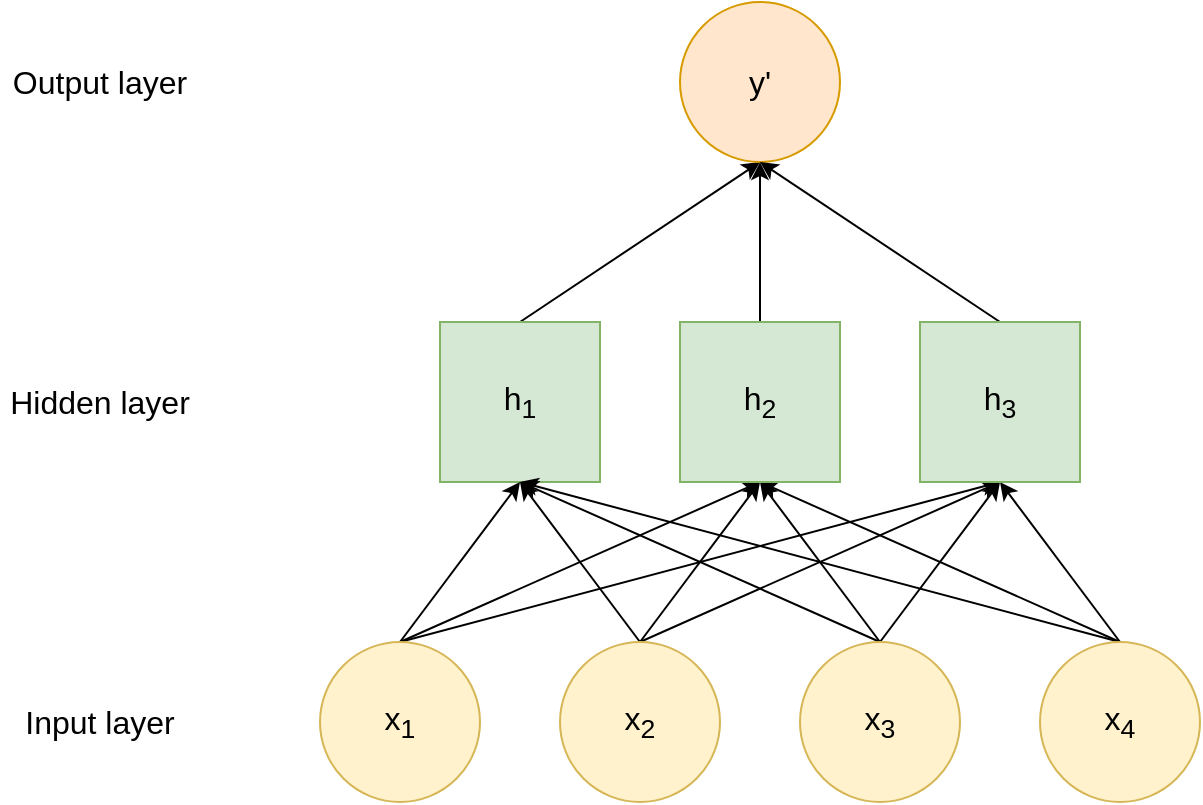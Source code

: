 <mxfile pages="1" version="11.2.4" type="device"><diagram id="tTeT5hNjh-uXNcJk2LAn" name="Page-1"><mxGraphModel dx="2062" dy="1024" grid="1" gridSize="10" guides="1" tooltips="1" connect="1" arrows="1" fold="1" page="1" pageScale="1" pageWidth="1100" pageHeight="850" math="0" shadow="0"><root><mxCell id="0"/><mxCell id="1" parent="0"/><mxCell id="v6AieOlkKboV4Vc1v3bo-16" style="edgeStyle=none;rounded=0;orthogonalLoop=1;jettySize=auto;html=1;exitX=0.5;exitY=0;exitDx=0;exitDy=0;entryX=0.5;entryY=1;entryDx=0;entryDy=0;" edge="1" parent="1" source="v6AieOlkKboV4Vc1v3bo-2" target="v6AieOlkKboV4Vc1v3bo-3"><mxGeometry relative="1" as="geometry"/></mxCell><mxCell id="v6AieOlkKboV4Vc1v3bo-2" value="h&lt;sub&gt;1&lt;/sub&gt;" style="rounded=0;whiteSpace=wrap;html=1;fillColor=#d5e8d4;strokeColor=#82b366;fontSize=16;" vertex="1" parent="1"><mxGeometry x="260" y="200" width="80" height="80" as="geometry"/></mxCell><mxCell id="v6AieOlkKboV4Vc1v3bo-3" value="y'" style="ellipse;whiteSpace=wrap;html=1;aspect=fixed;fillColor=#ffe6cc;strokeColor=#d79b00;fontSize=16;" vertex="1" parent="1"><mxGeometry x="380" y="40" width="80" height="80" as="geometry"/></mxCell><mxCell id="v6AieOlkKboV4Vc1v3bo-27" style="edgeStyle=none;rounded=0;orthogonalLoop=1;jettySize=auto;html=1;exitX=0.5;exitY=0;exitDx=0;exitDy=0;entryX=0.5;entryY=1;entryDx=0;entryDy=0;" edge="1" parent="1" source="v6AieOlkKboV4Vc1v3bo-5" target="v6AieOlkKboV4Vc1v3bo-2"><mxGeometry relative="1" as="geometry"/></mxCell><mxCell id="v6AieOlkKboV4Vc1v3bo-28" style="edgeStyle=none;rounded=0;orthogonalLoop=1;jettySize=auto;html=1;exitX=0.5;exitY=0;exitDx=0;exitDy=0;entryX=0.5;entryY=1;entryDx=0;entryDy=0;" edge="1" parent="1" source="v6AieOlkKboV4Vc1v3bo-5" target="v6AieOlkKboV4Vc1v3bo-14"><mxGeometry relative="1" as="geometry"/></mxCell><mxCell id="v6AieOlkKboV4Vc1v3bo-29" style="edgeStyle=none;rounded=0;orthogonalLoop=1;jettySize=auto;html=1;exitX=0.5;exitY=0;exitDx=0;exitDy=0;entryX=0.5;entryY=1;entryDx=0;entryDy=0;" edge="1" parent="1" source="v6AieOlkKboV4Vc1v3bo-5" target="v6AieOlkKboV4Vc1v3bo-15"><mxGeometry relative="1" as="geometry"/></mxCell><mxCell id="v6AieOlkKboV4Vc1v3bo-5" value="x&lt;sub&gt;3&lt;/sub&gt;" style="ellipse;whiteSpace=wrap;html=1;aspect=fixed;fillColor=#fff2cc;strokeColor=#d6b656;fontSize=16;" vertex="1" parent="1"><mxGeometry x="440" y="360" width="80" height="80" as="geometry"/></mxCell><mxCell id="v6AieOlkKboV4Vc1v3bo-8" value="Input layer" style="text;html=1;strokeColor=none;fillColor=none;align=center;verticalAlign=middle;whiteSpace=wrap;rounded=0;fontSize=16;" vertex="1" parent="1"><mxGeometry x="40" y="390" width="100" height="20" as="geometry"/></mxCell><mxCell id="v6AieOlkKboV4Vc1v3bo-9" value="Hidden layer" style="text;html=1;strokeColor=none;fillColor=none;align=center;verticalAlign=middle;whiteSpace=wrap;rounded=0;fontSize=16;" vertex="1" parent="1"><mxGeometry x="40" y="230" width="100" height="20" as="geometry"/></mxCell><mxCell id="v6AieOlkKboV4Vc1v3bo-10" value="Output layer" style="text;html=1;strokeColor=none;fillColor=none;align=center;verticalAlign=middle;whiteSpace=wrap;rounded=0;fontSize=16;" vertex="1" parent="1"><mxGeometry x="40" y="70" width="100" height="20" as="geometry"/></mxCell><mxCell id="v6AieOlkKboV4Vc1v3bo-20" style="edgeStyle=none;rounded=0;orthogonalLoop=1;jettySize=auto;html=1;exitX=0.5;exitY=0;exitDx=0;exitDy=0;entryX=0.5;entryY=1;entryDx=0;entryDy=0;" edge="1" parent="1" source="v6AieOlkKboV4Vc1v3bo-11" target="v6AieOlkKboV4Vc1v3bo-2"><mxGeometry relative="1" as="geometry"/></mxCell><mxCell id="v6AieOlkKboV4Vc1v3bo-22" style="edgeStyle=none;rounded=0;orthogonalLoop=1;jettySize=auto;html=1;exitX=0.5;exitY=0;exitDx=0;exitDy=0;entryX=0.5;entryY=1;entryDx=0;entryDy=0;" edge="1" parent="1" source="v6AieOlkKboV4Vc1v3bo-11" target="v6AieOlkKboV4Vc1v3bo-14"><mxGeometry relative="1" as="geometry"/></mxCell><mxCell id="v6AieOlkKboV4Vc1v3bo-23" style="edgeStyle=none;rounded=0;orthogonalLoop=1;jettySize=auto;html=1;exitX=0.5;exitY=0;exitDx=0;exitDy=0;entryX=0.5;entryY=1;entryDx=0;entryDy=0;" edge="1" parent="1" source="v6AieOlkKboV4Vc1v3bo-11" target="v6AieOlkKboV4Vc1v3bo-15"><mxGeometry relative="1" as="geometry"/></mxCell><mxCell id="v6AieOlkKboV4Vc1v3bo-11" value="x&lt;sub&gt;1&lt;/sub&gt;" style="ellipse;whiteSpace=wrap;html=1;aspect=fixed;fillColor=#fff2cc;strokeColor=#d6b656;fontSize=16;" vertex="1" parent="1"><mxGeometry x="200" y="360" width="80" height="80" as="geometry"/></mxCell><mxCell id="v6AieOlkKboV4Vc1v3bo-24" style="edgeStyle=none;rounded=0;orthogonalLoop=1;jettySize=auto;html=1;exitX=0.5;exitY=0;exitDx=0;exitDy=0;entryX=0.5;entryY=1;entryDx=0;entryDy=0;" edge="1" parent="1" source="v6AieOlkKboV4Vc1v3bo-12" target="v6AieOlkKboV4Vc1v3bo-2"><mxGeometry relative="1" as="geometry"/></mxCell><mxCell id="v6AieOlkKboV4Vc1v3bo-25" style="edgeStyle=none;rounded=0;orthogonalLoop=1;jettySize=auto;html=1;exitX=0.5;exitY=0;exitDx=0;exitDy=0;entryX=0.5;entryY=1;entryDx=0;entryDy=0;" edge="1" parent="1" source="v6AieOlkKboV4Vc1v3bo-12" target="v6AieOlkKboV4Vc1v3bo-14"><mxGeometry relative="1" as="geometry"/></mxCell><mxCell id="v6AieOlkKboV4Vc1v3bo-26" style="edgeStyle=none;rounded=0;orthogonalLoop=1;jettySize=auto;html=1;exitX=0.5;exitY=0;exitDx=0;exitDy=0;entryX=0.5;entryY=1;entryDx=0;entryDy=0;" edge="1" parent="1" source="v6AieOlkKboV4Vc1v3bo-12" target="v6AieOlkKboV4Vc1v3bo-15"><mxGeometry relative="1" as="geometry"/></mxCell><mxCell id="v6AieOlkKboV4Vc1v3bo-12" value="x&lt;sub&gt;2&lt;/sub&gt;" style="ellipse;whiteSpace=wrap;html=1;aspect=fixed;fillColor=#fff2cc;strokeColor=#d6b656;fontSize=16;" vertex="1" parent="1"><mxGeometry x="320" y="360" width="80" height="80" as="geometry"/></mxCell><mxCell id="v6AieOlkKboV4Vc1v3bo-30" style="edgeStyle=none;rounded=0;orthogonalLoop=1;jettySize=auto;html=1;exitX=0.5;exitY=0;exitDx=0;exitDy=0;entryX=0.5;entryY=1;entryDx=0;entryDy=0;" edge="1" parent="1" source="v6AieOlkKboV4Vc1v3bo-13" target="v6AieOlkKboV4Vc1v3bo-2"><mxGeometry relative="1" as="geometry"/></mxCell><mxCell id="v6AieOlkKboV4Vc1v3bo-31" style="edgeStyle=none;rounded=0;orthogonalLoop=1;jettySize=auto;html=1;exitX=0.5;exitY=0;exitDx=0;exitDy=0;entryX=0.5;entryY=1;entryDx=0;entryDy=0;" edge="1" parent="1" source="v6AieOlkKboV4Vc1v3bo-13" target="v6AieOlkKboV4Vc1v3bo-14"><mxGeometry relative="1" as="geometry"/></mxCell><mxCell id="v6AieOlkKboV4Vc1v3bo-32" style="edgeStyle=none;rounded=0;orthogonalLoop=1;jettySize=auto;html=1;exitX=0.5;exitY=0;exitDx=0;exitDy=0;entryX=0.5;entryY=1;entryDx=0;entryDy=0;" edge="1" parent="1" source="v6AieOlkKboV4Vc1v3bo-13" target="v6AieOlkKboV4Vc1v3bo-15"><mxGeometry relative="1" as="geometry"/></mxCell><mxCell id="v6AieOlkKboV4Vc1v3bo-13" value="x&lt;sub&gt;4&lt;/sub&gt;" style="ellipse;whiteSpace=wrap;html=1;aspect=fixed;fillColor=#fff2cc;strokeColor=#d6b656;fontSize=16;" vertex="1" parent="1"><mxGeometry x="560" y="360" width="80" height="80" as="geometry"/></mxCell><mxCell id="v6AieOlkKboV4Vc1v3bo-19" style="edgeStyle=none;rounded=0;orthogonalLoop=1;jettySize=auto;html=1;exitX=0.5;exitY=0;exitDx=0;exitDy=0;entryX=0.5;entryY=1;entryDx=0;entryDy=0;" edge="1" parent="1" source="v6AieOlkKboV4Vc1v3bo-14" target="v6AieOlkKboV4Vc1v3bo-3"><mxGeometry relative="1" as="geometry"/></mxCell><mxCell id="v6AieOlkKboV4Vc1v3bo-14" value="h&lt;sub&gt;2&lt;/sub&gt;" style="rounded=0;whiteSpace=wrap;html=1;fillColor=#d5e8d4;strokeColor=#82b366;fontSize=16;" vertex="1" parent="1"><mxGeometry x="380" y="200" width="80" height="80" as="geometry"/></mxCell><mxCell id="v6AieOlkKboV4Vc1v3bo-18" style="edgeStyle=none;rounded=0;orthogonalLoop=1;jettySize=auto;html=1;exitX=0.5;exitY=0;exitDx=0;exitDy=0;entryX=0.5;entryY=1;entryDx=0;entryDy=0;" edge="1" parent="1" source="v6AieOlkKboV4Vc1v3bo-15" target="v6AieOlkKboV4Vc1v3bo-3"><mxGeometry relative="1" as="geometry"/></mxCell><mxCell id="v6AieOlkKboV4Vc1v3bo-15" value="h&lt;sub&gt;3&lt;/sub&gt;" style="rounded=0;whiteSpace=wrap;html=1;fillColor=#d5e8d4;strokeColor=#82b366;fontSize=16;" vertex="1" parent="1"><mxGeometry x="500" y="200" width="80" height="80" as="geometry"/></mxCell></root></mxGraphModel></diagram></mxfile>